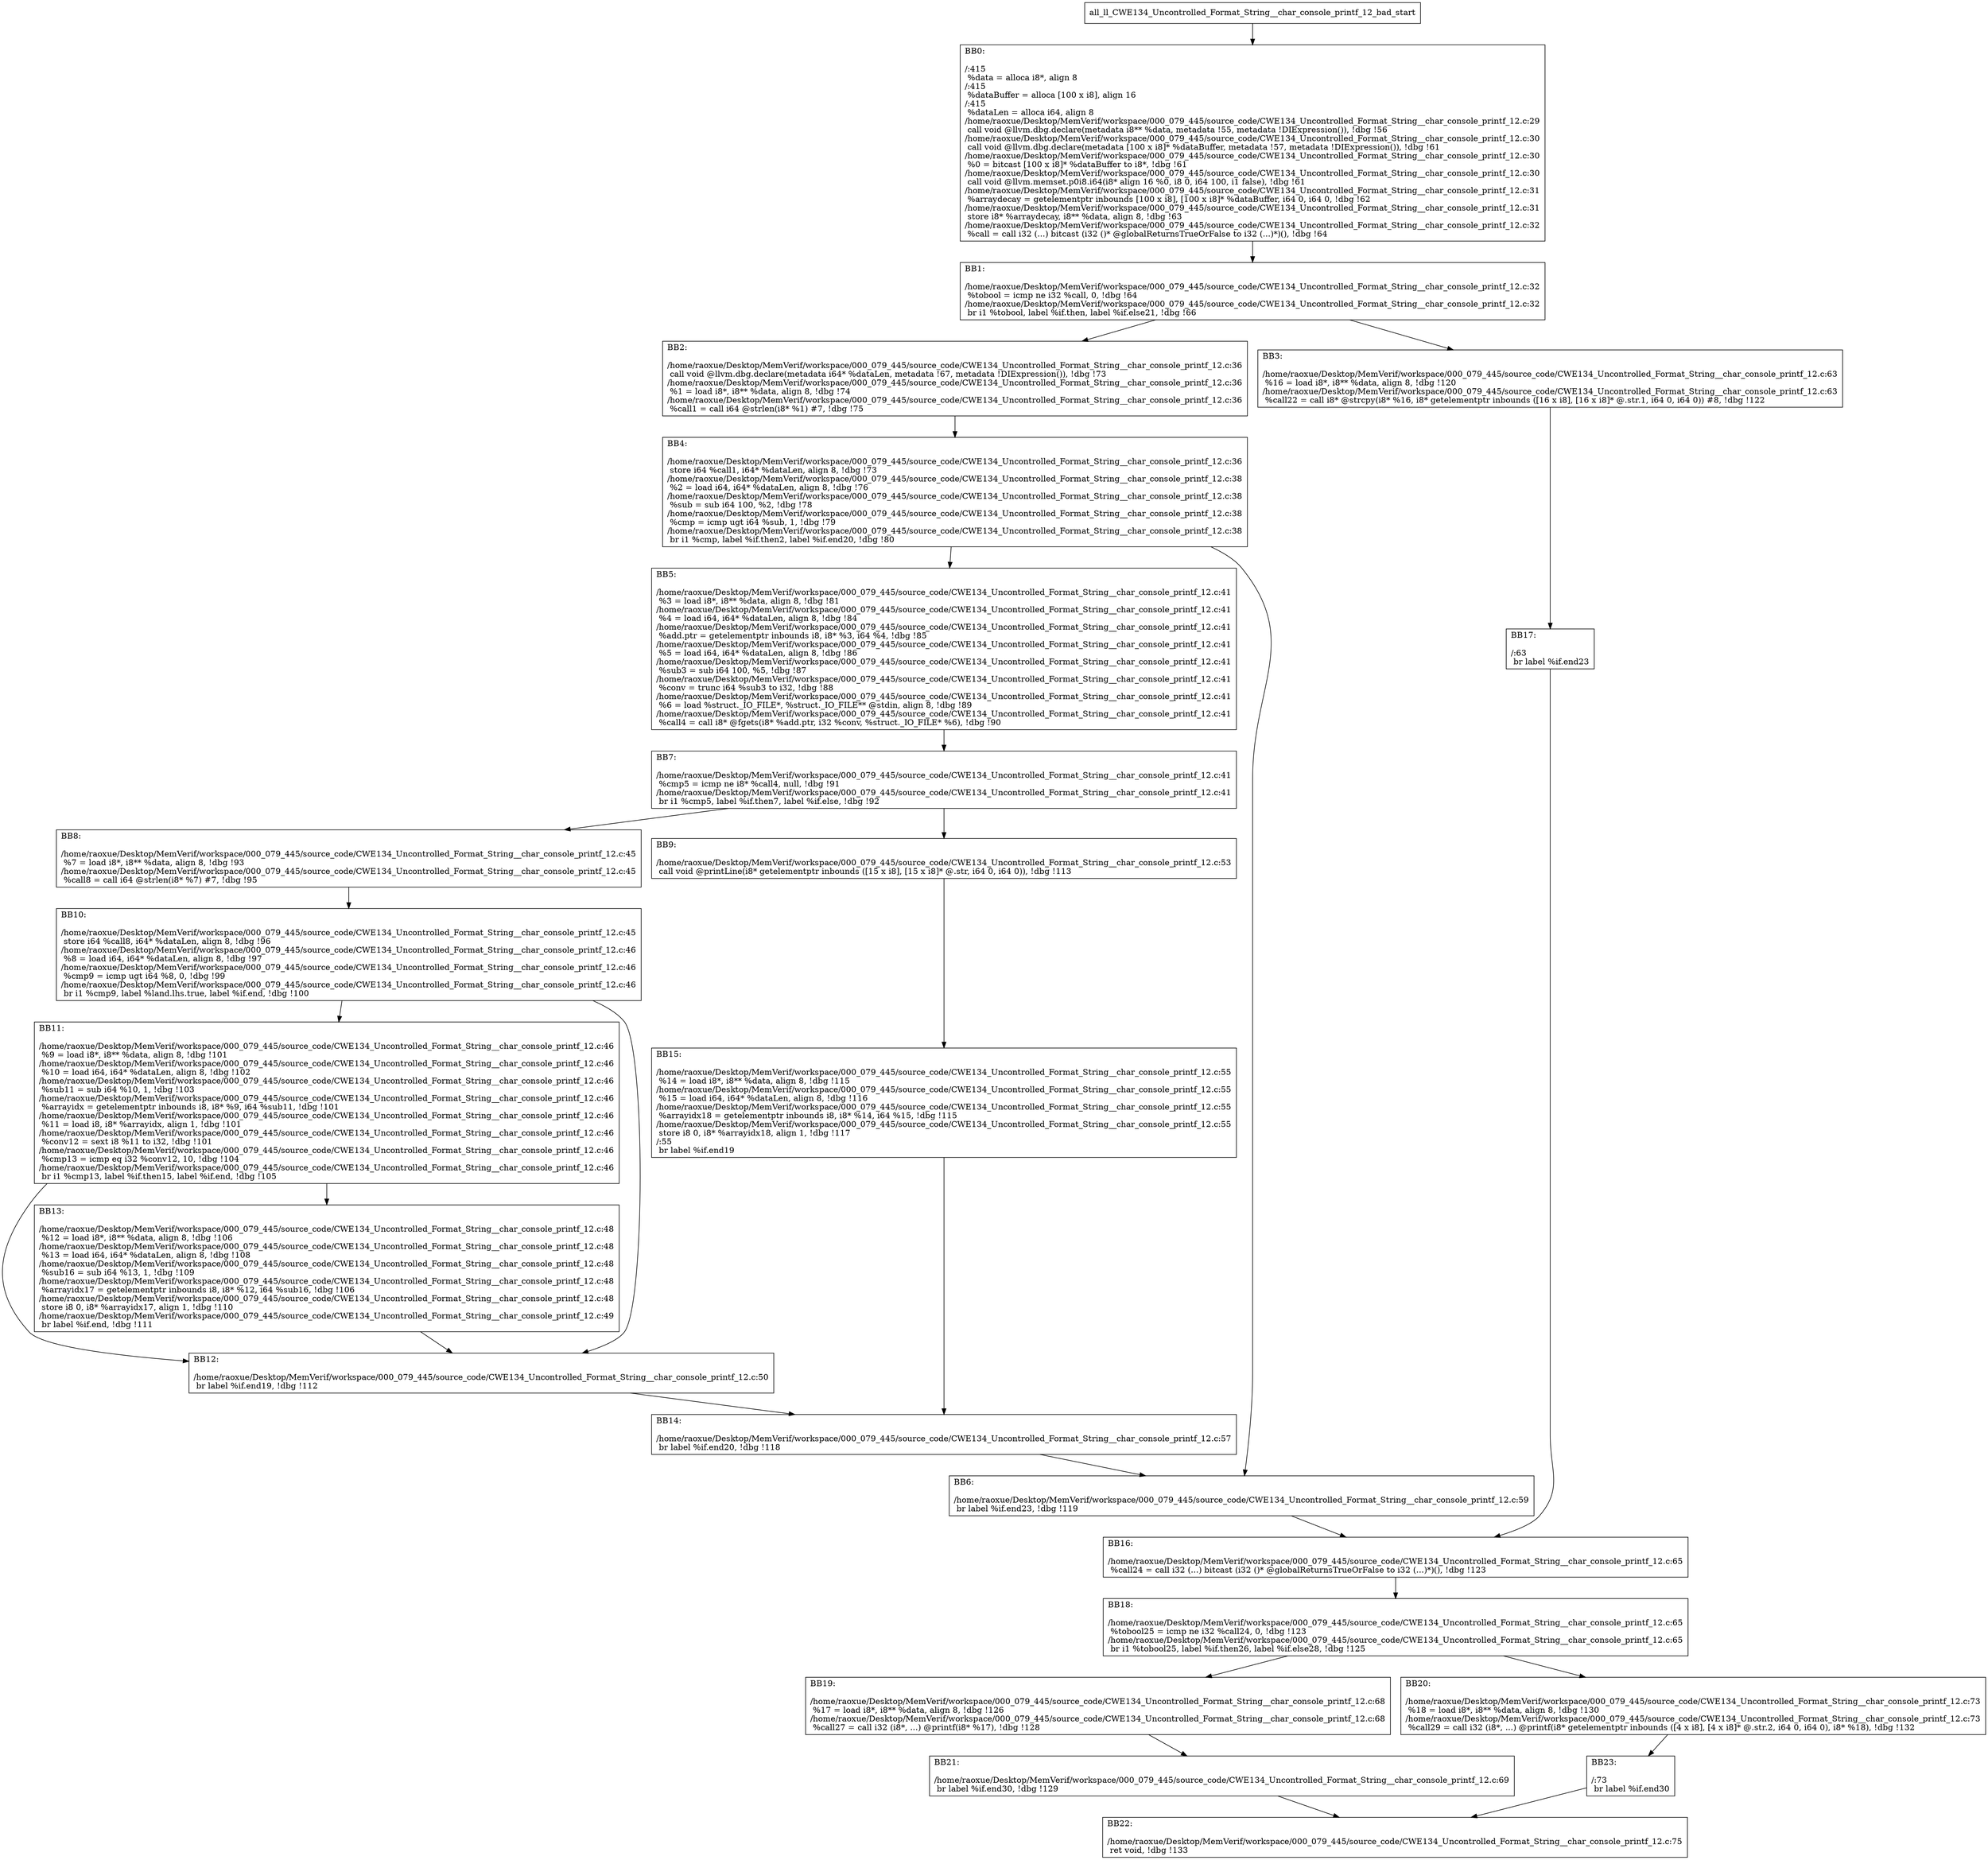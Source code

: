 digraph "CFG for'all_ll_CWE134_Uncontrolled_Format_String__char_console_printf_12_bad' function" {
	BBall_ll_CWE134_Uncontrolled_Format_String__char_console_printf_12_bad_start[shape=record,label="{all_ll_CWE134_Uncontrolled_Format_String__char_console_printf_12_bad_start}"];
	BBall_ll_CWE134_Uncontrolled_Format_String__char_console_printf_12_bad_start-> all_ll_CWE134_Uncontrolled_Format_String__char_console_printf_12_badBB0;
	all_ll_CWE134_Uncontrolled_Format_String__char_console_printf_12_badBB0 [shape=record, label="{BB0:\l\l/:415\l
  %data = alloca i8*, align 8\l
/:415\l
  %dataBuffer = alloca [100 x i8], align 16\l
/:415\l
  %dataLen = alloca i64, align 8\l
/home/raoxue/Desktop/MemVerif/workspace/000_079_445/source_code/CWE134_Uncontrolled_Format_String__char_console_printf_12.c:29\l
  call void @llvm.dbg.declare(metadata i8** %data, metadata !55, metadata !DIExpression()), !dbg !56\l
/home/raoxue/Desktop/MemVerif/workspace/000_079_445/source_code/CWE134_Uncontrolled_Format_String__char_console_printf_12.c:30\l
  call void @llvm.dbg.declare(metadata [100 x i8]* %dataBuffer, metadata !57, metadata !DIExpression()), !dbg !61\l
/home/raoxue/Desktop/MemVerif/workspace/000_079_445/source_code/CWE134_Uncontrolled_Format_String__char_console_printf_12.c:30\l
  %0 = bitcast [100 x i8]* %dataBuffer to i8*, !dbg !61\l
/home/raoxue/Desktop/MemVerif/workspace/000_079_445/source_code/CWE134_Uncontrolled_Format_String__char_console_printf_12.c:30\l
  call void @llvm.memset.p0i8.i64(i8* align 16 %0, i8 0, i64 100, i1 false), !dbg !61\l
/home/raoxue/Desktop/MemVerif/workspace/000_079_445/source_code/CWE134_Uncontrolled_Format_String__char_console_printf_12.c:31\l
  %arraydecay = getelementptr inbounds [100 x i8], [100 x i8]* %dataBuffer, i64 0, i64 0, !dbg !62\l
/home/raoxue/Desktop/MemVerif/workspace/000_079_445/source_code/CWE134_Uncontrolled_Format_String__char_console_printf_12.c:31\l
  store i8* %arraydecay, i8** %data, align 8, !dbg !63\l
/home/raoxue/Desktop/MemVerif/workspace/000_079_445/source_code/CWE134_Uncontrolled_Format_String__char_console_printf_12.c:32\l
  %call = call i32 (...) bitcast (i32 ()* @globalReturnsTrueOrFalse to i32 (...)*)(), !dbg !64\l
}"];
	all_ll_CWE134_Uncontrolled_Format_String__char_console_printf_12_badBB0-> all_ll_CWE134_Uncontrolled_Format_String__char_console_printf_12_badBB1;
	all_ll_CWE134_Uncontrolled_Format_String__char_console_printf_12_badBB1 [shape=record, label="{BB1:\l\l/home/raoxue/Desktop/MemVerif/workspace/000_079_445/source_code/CWE134_Uncontrolled_Format_String__char_console_printf_12.c:32\l
  %tobool = icmp ne i32 %call, 0, !dbg !64\l
/home/raoxue/Desktop/MemVerif/workspace/000_079_445/source_code/CWE134_Uncontrolled_Format_String__char_console_printf_12.c:32\l
  br i1 %tobool, label %if.then, label %if.else21, !dbg !66\l
}"];
	all_ll_CWE134_Uncontrolled_Format_String__char_console_printf_12_badBB1-> all_ll_CWE134_Uncontrolled_Format_String__char_console_printf_12_badBB2;
	all_ll_CWE134_Uncontrolled_Format_String__char_console_printf_12_badBB1-> all_ll_CWE134_Uncontrolled_Format_String__char_console_printf_12_badBB3;
	all_ll_CWE134_Uncontrolled_Format_String__char_console_printf_12_badBB2 [shape=record, label="{BB2:\l\l/home/raoxue/Desktop/MemVerif/workspace/000_079_445/source_code/CWE134_Uncontrolled_Format_String__char_console_printf_12.c:36\l
  call void @llvm.dbg.declare(metadata i64* %dataLen, metadata !67, metadata !DIExpression()), !dbg !73\l
/home/raoxue/Desktop/MemVerif/workspace/000_079_445/source_code/CWE134_Uncontrolled_Format_String__char_console_printf_12.c:36\l
  %1 = load i8*, i8** %data, align 8, !dbg !74\l
/home/raoxue/Desktop/MemVerif/workspace/000_079_445/source_code/CWE134_Uncontrolled_Format_String__char_console_printf_12.c:36\l
  %call1 = call i64 @strlen(i8* %1) #7, !dbg !75\l
}"];
	all_ll_CWE134_Uncontrolled_Format_String__char_console_printf_12_badBB2-> all_ll_CWE134_Uncontrolled_Format_String__char_console_printf_12_badBB4;
	all_ll_CWE134_Uncontrolled_Format_String__char_console_printf_12_badBB4 [shape=record, label="{BB4:\l\l/home/raoxue/Desktop/MemVerif/workspace/000_079_445/source_code/CWE134_Uncontrolled_Format_String__char_console_printf_12.c:36\l
  store i64 %call1, i64* %dataLen, align 8, !dbg !73\l
/home/raoxue/Desktop/MemVerif/workspace/000_079_445/source_code/CWE134_Uncontrolled_Format_String__char_console_printf_12.c:38\l
  %2 = load i64, i64* %dataLen, align 8, !dbg !76\l
/home/raoxue/Desktop/MemVerif/workspace/000_079_445/source_code/CWE134_Uncontrolled_Format_String__char_console_printf_12.c:38\l
  %sub = sub i64 100, %2, !dbg !78\l
/home/raoxue/Desktop/MemVerif/workspace/000_079_445/source_code/CWE134_Uncontrolled_Format_String__char_console_printf_12.c:38\l
  %cmp = icmp ugt i64 %sub, 1, !dbg !79\l
/home/raoxue/Desktop/MemVerif/workspace/000_079_445/source_code/CWE134_Uncontrolled_Format_String__char_console_printf_12.c:38\l
  br i1 %cmp, label %if.then2, label %if.end20, !dbg !80\l
}"];
	all_ll_CWE134_Uncontrolled_Format_String__char_console_printf_12_badBB4-> all_ll_CWE134_Uncontrolled_Format_String__char_console_printf_12_badBB5;
	all_ll_CWE134_Uncontrolled_Format_String__char_console_printf_12_badBB4-> all_ll_CWE134_Uncontrolled_Format_String__char_console_printf_12_badBB6;
	all_ll_CWE134_Uncontrolled_Format_String__char_console_printf_12_badBB5 [shape=record, label="{BB5:\l\l/home/raoxue/Desktop/MemVerif/workspace/000_079_445/source_code/CWE134_Uncontrolled_Format_String__char_console_printf_12.c:41\l
  %3 = load i8*, i8** %data, align 8, !dbg !81\l
/home/raoxue/Desktop/MemVerif/workspace/000_079_445/source_code/CWE134_Uncontrolled_Format_String__char_console_printf_12.c:41\l
  %4 = load i64, i64* %dataLen, align 8, !dbg !84\l
/home/raoxue/Desktop/MemVerif/workspace/000_079_445/source_code/CWE134_Uncontrolled_Format_String__char_console_printf_12.c:41\l
  %add.ptr = getelementptr inbounds i8, i8* %3, i64 %4, !dbg !85\l
/home/raoxue/Desktop/MemVerif/workspace/000_079_445/source_code/CWE134_Uncontrolled_Format_String__char_console_printf_12.c:41\l
  %5 = load i64, i64* %dataLen, align 8, !dbg !86\l
/home/raoxue/Desktop/MemVerif/workspace/000_079_445/source_code/CWE134_Uncontrolled_Format_String__char_console_printf_12.c:41\l
  %sub3 = sub i64 100, %5, !dbg !87\l
/home/raoxue/Desktop/MemVerif/workspace/000_079_445/source_code/CWE134_Uncontrolled_Format_String__char_console_printf_12.c:41\l
  %conv = trunc i64 %sub3 to i32, !dbg !88\l
/home/raoxue/Desktop/MemVerif/workspace/000_079_445/source_code/CWE134_Uncontrolled_Format_String__char_console_printf_12.c:41\l
  %6 = load %struct._IO_FILE*, %struct._IO_FILE** @stdin, align 8, !dbg !89\l
/home/raoxue/Desktop/MemVerif/workspace/000_079_445/source_code/CWE134_Uncontrolled_Format_String__char_console_printf_12.c:41\l
  %call4 = call i8* @fgets(i8* %add.ptr, i32 %conv, %struct._IO_FILE* %6), !dbg !90\l
}"];
	all_ll_CWE134_Uncontrolled_Format_String__char_console_printf_12_badBB5-> all_ll_CWE134_Uncontrolled_Format_String__char_console_printf_12_badBB7;
	all_ll_CWE134_Uncontrolled_Format_String__char_console_printf_12_badBB7 [shape=record, label="{BB7:\l\l/home/raoxue/Desktop/MemVerif/workspace/000_079_445/source_code/CWE134_Uncontrolled_Format_String__char_console_printf_12.c:41\l
  %cmp5 = icmp ne i8* %call4, null, !dbg !91\l
/home/raoxue/Desktop/MemVerif/workspace/000_079_445/source_code/CWE134_Uncontrolled_Format_String__char_console_printf_12.c:41\l
  br i1 %cmp5, label %if.then7, label %if.else, !dbg !92\l
}"];
	all_ll_CWE134_Uncontrolled_Format_String__char_console_printf_12_badBB7-> all_ll_CWE134_Uncontrolled_Format_String__char_console_printf_12_badBB8;
	all_ll_CWE134_Uncontrolled_Format_String__char_console_printf_12_badBB7-> all_ll_CWE134_Uncontrolled_Format_String__char_console_printf_12_badBB9;
	all_ll_CWE134_Uncontrolled_Format_String__char_console_printf_12_badBB8 [shape=record, label="{BB8:\l\l/home/raoxue/Desktop/MemVerif/workspace/000_079_445/source_code/CWE134_Uncontrolled_Format_String__char_console_printf_12.c:45\l
  %7 = load i8*, i8** %data, align 8, !dbg !93\l
/home/raoxue/Desktop/MemVerif/workspace/000_079_445/source_code/CWE134_Uncontrolled_Format_String__char_console_printf_12.c:45\l
  %call8 = call i64 @strlen(i8* %7) #7, !dbg !95\l
}"];
	all_ll_CWE134_Uncontrolled_Format_String__char_console_printf_12_badBB8-> all_ll_CWE134_Uncontrolled_Format_String__char_console_printf_12_badBB10;
	all_ll_CWE134_Uncontrolled_Format_String__char_console_printf_12_badBB10 [shape=record, label="{BB10:\l\l/home/raoxue/Desktop/MemVerif/workspace/000_079_445/source_code/CWE134_Uncontrolled_Format_String__char_console_printf_12.c:45\l
  store i64 %call8, i64* %dataLen, align 8, !dbg !96\l
/home/raoxue/Desktop/MemVerif/workspace/000_079_445/source_code/CWE134_Uncontrolled_Format_String__char_console_printf_12.c:46\l
  %8 = load i64, i64* %dataLen, align 8, !dbg !97\l
/home/raoxue/Desktop/MemVerif/workspace/000_079_445/source_code/CWE134_Uncontrolled_Format_String__char_console_printf_12.c:46\l
  %cmp9 = icmp ugt i64 %8, 0, !dbg !99\l
/home/raoxue/Desktop/MemVerif/workspace/000_079_445/source_code/CWE134_Uncontrolled_Format_String__char_console_printf_12.c:46\l
  br i1 %cmp9, label %land.lhs.true, label %if.end, !dbg !100\l
}"];
	all_ll_CWE134_Uncontrolled_Format_String__char_console_printf_12_badBB10-> all_ll_CWE134_Uncontrolled_Format_String__char_console_printf_12_badBB11;
	all_ll_CWE134_Uncontrolled_Format_String__char_console_printf_12_badBB10-> all_ll_CWE134_Uncontrolled_Format_String__char_console_printf_12_badBB12;
	all_ll_CWE134_Uncontrolled_Format_String__char_console_printf_12_badBB11 [shape=record, label="{BB11:\l\l/home/raoxue/Desktop/MemVerif/workspace/000_079_445/source_code/CWE134_Uncontrolled_Format_String__char_console_printf_12.c:46\l
  %9 = load i8*, i8** %data, align 8, !dbg !101\l
/home/raoxue/Desktop/MemVerif/workspace/000_079_445/source_code/CWE134_Uncontrolled_Format_String__char_console_printf_12.c:46\l
  %10 = load i64, i64* %dataLen, align 8, !dbg !102\l
/home/raoxue/Desktop/MemVerif/workspace/000_079_445/source_code/CWE134_Uncontrolled_Format_String__char_console_printf_12.c:46\l
  %sub11 = sub i64 %10, 1, !dbg !103\l
/home/raoxue/Desktop/MemVerif/workspace/000_079_445/source_code/CWE134_Uncontrolled_Format_String__char_console_printf_12.c:46\l
  %arrayidx = getelementptr inbounds i8, i8* %9, i64 %sub11, !dbg !101\l
/home/raoxue/Desktop/MemVerif/workspace/000_079_445/source_code/CWE134_Uncontrolled_Format_String__char_console_printf_12.c:46\l
  %11 = load i8, i8* %arrayidx, align 1, !dbg !101\l
/home/raoxue/Desktop/MemVerif/workspace/000_079_445/source_code/CWE134_Uncontrolled_Format_String__char_console_printf_12.c:46\l
  %conv12 = sext i8 %11 to i32, !dbg !101\l
/home/raoxue/Desktop/MemVerif/workspace/000_079_445/source_code/CWE134_Uncontrolled_Format_String__char_console_printf_12.c:46\l
  %cmp13 = icmp eq i32 %conv12, 10, !dbg !104\l
/home/raoxue/Desktop/MemVerif/workspace/000_079_445/source_code/CWE134_Uncontrolled_Format_String__char_console_printf_12.c:46\l
  br i1 %cmp13, label %if.then15, label %if.end, !dbg !105\l
}"];
	all_ll_CWE134_Uncontrolled_Format_String__char_console_printf_12_badBB11-> all_ll_CWE134_Uncontrolled_Format_String__char_console_printf_12_badBB13;
	all_ll_CWE134_Uncontrolled_Format_String__char_console_printf_12_badBB11-> all_ll_CWE134_Uncontrolled_Format_String__char_console_printf_12_badBB12;
	all_ll_CWE134_Uncontrolled_Format_String__char_console_printf_12_badBB13 [shape=record, label="{BB13:\l\l/home/raoxue/Desktop/MemVerif/workspace/000_079_445/source_code/CWE134_Uncontrolled_Format_String__char_console_printf_12.c:48\l
  %12 = load i8*, i8** %data, align 8, !dbg !106\l
/home/raoxue/Desktop/MemVerif/workspace/000_079_445/source_code/CWE134_Uncontrolled_Format_String__char_console_printf_12.c:48\l
  %13 = load i64, i64* %dataLen, align 8, !dbg !108\l
/home/raoxue/Desktop/MemVerif/workspace/000_079_445/source_code/CWE134_Uncontrolled_Format_String__char_console_printf_12.c:48\l
  %sub16 = sub i64 %13, 1, !dbg !109\l
/home/raoxue/Desktop/MemVerif/workspace/000_079_445/source_code/CWE134_Uncontrolled_Format_String__char_console_printf_12.c:48\l
  %arrayidx17 = getelementptr inbounds i8, i8* %12, i64 %sub16, !dbg !106\l
/home/raoxue/Desktop/MemVerif/workspace/000_079_445/source_code/CWE134_Uncontrolled_Format_String__char_console_printf_12.c:48\l
  store i8 0, i8* %arrayidx17, align 1, !dbg !110\l
/home/raoxue/Desktop/MemVerif/workspace/000_079_445/source_code/CWE134_Uncontrolled_Format_String__char_console_printf_12.c:49\l
  br label %if.end, !dbg !111\l
}"];
	all_ll_CWE134_Uncontrolled_Format_String__char_console_printf_12_badBB13-> all_ll_CWE134_Uncontrolled_Format_String__char_console_printf_12_badBB12;
	all_ll_CWE134_Uncontrolled_Format_String__char_console_printf_12_badBB12 [shape=record, label="{BB12:\l\l/home/raoxue/Desktop/MemVerif/workspace/000_079_445/source_code/CWE134_Uncontrolled_Format_String__char_console_printf_12.c:50\l
  br label %if.end19, !dbg !112\l
}"];
	all_ll_CWE134_Uncontrolled_Format_String__char_console_printf_12_badBB12-> all_ll_CWE134_Uncontrolled_Format_String__char_console_printf_12_badBB14;
	all_ll_CWE134_Uncontrolled_Format_String__char_console_printf_12_badBB9 [shape=record, label="{BB9:\l\l/home/raoxue/Desktop/MemVerif/workspace/000_079_445/source_code/CWE134_Uncontrolled_Format_String__char_console_printf_12.c:53\l
  call void @printLine(i8* getelementptr inbounds ([15 x i8], [15 x i8]* @.str, i64 0, i64 0)), !dbg !113\l
}"];
	all_ll_CWE134_Uncontrolled_Format_String__char_console_printf_12_badBB9-> all_ll_CWE134_Uncontrolled_Format_String__char_console_printf_12_badBB15;
	all_ll_CWE134_Uncontrolled_Format_String__char_console_printf_12_badBB15 [shape=record, label="{BB15:\l\l/home/raoxue/Desktop/MemVerif/workspace/000_079_445/source_code/CWE134_Uncontrolled_Format_String__char_console_printf_12.c:55\l
  %14 = load i8*, i8** %data, align 8, !dbg !115\l
/home/raoxue/Desktop/MemVerif/workspace/000_079_445/source_code/CWE134_Uncontrolled_Format_String__char_console_printf_12.c:55\l
  %15 = load i64, i64* %dataLen, align 8, !dbg !116\l
/home/raoxue/Desktop/MemVerif/workspace/000_079_445/source_code/CWE134_Uncontrolled_Format_String__char_console_printf_12.c:55\l
  %arrayidx18 = getelementptr inbounds i8, i8* %14, i64 %15, !dbg !115\l
/home/raoxue/Desktop/MemVerif/workspace/000_079_445/source_code/CWE134_Uncontrolled_Format_String__char_console_printf_12.c:55\l
  store i8 0, i8* %arrayidx18, align 1, !dbg !117\l
/:55\l
  br label %if.end19\l
}"];
	all_ll_CWE134_Uncontrolled_Format_String__char_console_printf_12_badBB15-> all_ll_CWE134_Uncontrolled_Format_String__char_console_printf_12_badBB14;
	all_ll_CWE134_Uncontrolled_Format_String__char_console_printf_12_badBB14 [shape=record, label="{BB14:\l\l/home/raoxue/Desktop/MemVerif/workspace/000_079_445/source_code/CWE134_Uncontrolled_Format_String__char_console_printf_12.c:57\l
  br label %if.end20, !dbg !118\l
}"];
	all_ll_CWE134_Uncontrolled_Format_String__char_console_printf_12_badBB14-> all_ll_CWE134_Uncontrolled_Format_String__char_console_printf_12_badBB6;
	all_ll_CWE134_Uncontrolled_Format_String__char_console_printf_12_badBB6 [shape=record, label="{BB6:\l\l/home/raoxue/Desktop/MemVerif/workspace/000_079_445/source_code/CWE134_Uncontrolled_Format_String__char_console_printf_12.c:59\l
  br label %if.end23, !dbg !119\l
}"];
	all_ll_CWE134_Uncontrolled_Format_String__char_console_printf_12_badBB6-> all_ll_CWE134_Uncontrolled_Format_String__char_console_printf_12_badBB16;
	all_ll_CWE134_Uncontrolled_Format_String__char_console_printf_12_badBB3 [shape=record, label="{BB3:\l\l/home/raoxue/Desktop/MemVerif/workspace/000_079_445/source_code/CWE134_Uncontrolled_Format_String__char_console_printf_12.c:63\l
  %16 = load i8*, i8** %data, align 8, !dbg !120\l
/home/raoxue/Desktop/MemVerif/workspace/000_079_445/source_code/CWE134_Uncontrolled_Format_String__char_console_printf_12.c:63\l
  %call22 = call i8* @strcpy(i8* %16, i8* getelementptr inbounds ([16 x i8], [16 x i8]* @.str.1, i64 0, i64 0)) #8, !dbg !122\l
}"];
	all_ll_CWE134_Uncontrolled_Format_String__char_console_printf_12_badBB3-> all_ll_CWE134_Uncontrolled_Format_String__char_console_printf_12_badBB17;
	all_ll_CWE134_Uncontrolled_Format_String__char_console_printf_12_badBB17 [shape=record, label="{BB17:\l\l/:63\l
  br label %if.end23\l
}"];
	all_ll_CWE134_Uncontrolled_Format_String__char_console_printf_12_badBB17-> all_ll_CWE134_Uncontrolled_Format_String__char_console_printf_12_badBB16;
	all_ll_CWE134_Uncontrolled_Format_String__char_console_printf_12_badBB16 [shape=record, label="{BB16:\l\l/home/raoxue/Desktop/MemVerif/workspace/000_079_445/source_code/CWE134_Uncontrolled_Format_String__char_console_printf_12.c:65\l
  %call24 = call i32 (...) bitcast (i32 ()* @globalReturnsTrueOrFalse to i32 (...)*)(), !dbg !123\l
}"];
	all_ll_CWE134_Uncontrolled_Format_String__char_console_printf_12_badBB16-> all_ll_CWE134_Uncontrolled_Format_String__char_console_printf_12_badBB18;
	all_ll_CWE134_Uncontrolled_Format_String__char_console_printf_12_badBB18 [shape=record, label="{BB18:\l\l/home/raoxue/Desktop/MemVerif/workspace/000_079_445/source_code/CWE134_Uncontrolled_Format_String__char_console_printf_12.c:65\l
  %tobool25 = icmp ne i32 %call24, 0, !dbg !123\l
/home/raoxue/Desktop/MemVerif/workspace/000_079_445/source_code/CWE134_Uncontrolled_Format_String__char_console_printf_12.c:65\l
  br i1 %tobool25, label %if.then26, label %if.else28, !dbg !125\l
}"];
	all_ll_CWE134_Uncontrolled_Format_String__char_console_printf_12_badBB18-> all_ll_CWE134_Uncontrolled_Format_String__char_console_printf_12_badBB19;
	all_ll_CWE134_Uncontrolled_Format_String__char_console_printf_12_badBB18-> all_ll_CWE134_Uncontrolled_Format_String__char_console_printf_12_badBB20;
	all_ll_CWE134_Uncontrolled_Format_String__char_console_printf_12_badBB19 [shape=record, label="{BB19:\l\l/home/raoxue/Desktop/MemVerif/workspace/000_079_445/source_code/CWE134_Uncontrolled_Format_String__char_console_printf_12.c:68\l
  %17 = load i8*, i8** %data, align 8, !dbg !126\l
/home/raoxue/Desktop/MemVerif/workspace/000_079_445/source_code/CWE134_Uncontrolled_Format_String__char_console_printf_12.c:68\l
  %call27 = call i32 (i8*, ...) @printf(i8* %17), !dbg !128\l
}"];
	all_ll_CWE134_Uncontrolled_Format_String__char_console_printf_12_badBB19-> all_ll_CWE134_Uncontrolled_Format_String__char_console_printf_12_badBB21;
	all_ll_CWE134_Uncontrolled_Format_String__char_console_printf_12_badBB21 [shape=record, label="{BB21:\l\l/home/raoxue/Desktop/MemVerif/workspace/000_079_445/source_code/CWE134_Uncontrolled_Format_String__char_console_printf_12.c:69\l
  br label %if.end30, !dbg !129\l
}"];
	all_ll_CWE134_Uncontrolled_Format_String__char_console_printf_12_badBB21-> all_ll_CWE134_Uncontrolled_Format_String__char_console_printf_12_badBB22;
	all_ll_CWE134_Uncontrolled_Format_String__char_console_printf_12_badBB20 [shape=record, label="{BB20:\l\l/home/raoxue/Desktop/MemVerif/workspace/000_079_445/source_code/CWE134_Uncontrolled_Format_String__char_console_printf_12.c:73\l
  %18 = load i8*, i8** %data, align 8, !dbg !130\l
/home/raoxue/Desktop/MemVerif/workspace/000_079_445/source_code/CWE134_Uncontrolled_Format_String__char_console_printf_12.c:73\l
  %call29 = call i32 (i8*, ...) @printf(i8* getelementptr inbounds ([4 x i8], [4 x i8]* @.str.2, i64 0, i64 0), i8* %18), !dbg !132\l
}"];
	all_ll_CWE134_Uncontrolled_Format_String__char_console_printf_12_badBB20-> all_ll_CWE134_Uncontrolled_Format_String__char_console_printf_12_badBB23;
	all_ll_CWE134_Uncontrolled_Format_String__char_console_printf_12_badBB23 [shape=record, label="{BB23:\l\l/:73\l
  br label %if.end30\l
}"];
	all_ll_CWE134_Uncontrolled_Format_String__char_console_printf_12_badBB23-> all_ll_CWE134_Uncontrolled_Format_String__char_console_printf_12_badBB22;
	all_ll_CWE134_Uncontrolled_Format_String__char_console_printf_12_badBB22 [shape=record, label="{BB22:\l\l/home/raoxue/Desktop/MemVerif/workspace/000_079_445/source_code/CWE134_Uncontrolled_Format_String__char_console_printf_12.c:75\l
  ret void, !dbg !133\l
}"];
}

